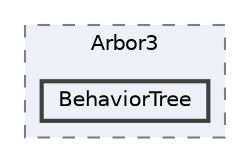 digraph "103_Management_Character/Chef/Scripts/Arbor3/BehaviorTree"
{
 // LATEX_PDF_SIZE
  bgcolor="transparent";
  edge [fontname=Helvetica,fontsize=10,labelfontname=Helvetica,labelfontsize=10];
  node [fontname=Helvetica,fontsize=10,shape=box,height=0.2,width=0.4];
  compound=true
  subgraph clusterdir_6082b1f1c468370884246e06955fe662 {
    graph [ bgcolor="#edf0f7", pencolor="grey50", label="Arbor3", fontname=Helvetica,fontsize=10 style="filled,dashed", URL="dir_6082b1f1c468370884246e06955fe662.html",tooltip=""]
  dir_f2d24f02025352bbbbcc774b90082976 [label="BehaviorTree", fillcolor="#edf0f7", color="grey25", style="filled,bold", URL="dir_f2d24f02025352bbbbcc774b90082976.html",tooltip=""];
  }
}
